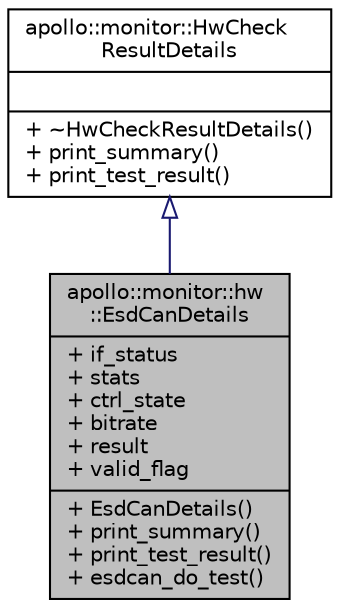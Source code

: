digraph "apollo::monitor::hw::EsdCanDetails"
{
  edge [fontname="Helvetica",fontsize="10",labelfontname="Helvetica",labelfontsize="10"];
  node [fontname="Helvetica",fontsize="10",shape=record];
  Node1 [label="{apollo::monitor::hw\l::EsdCanDetails\n|+ if_status\l+ stats\l+ ctrl_state\l+ bitrate\l+ result\l+ valid_flag\l|+ EsdCanDetails()\l+ print_summary()\l+ print_test_result()\l+ esdcan_do_test()\l}",height=0.2,width=0.4,color="black", fillcolor="grey75", style="filled" fontcolor="black"];
  Node2 -> Node1 [dir="back",color="midnightblue",fontsize="10",style="solid",arrowtail="onormal",fontname="Helvetica"];
  Node2 [label="{apollo::monitor::HwCheck\lResultDetails\n||+ ~HwCheckResultDetails()\l+ print_summary()\l+ print_test_result()\l}",height=0.2,width=0.4,color="black", fillcolor="white", style="filled",URL="$classapollo_1_1monitor_1_1HwCheckResultDetails.html"];
}
